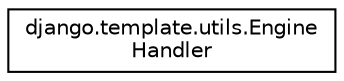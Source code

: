 digraph "Graphical Class Hierarchy"
{
 // LATEX_PDF_SIZE
  edge [fontname="Helvetica",fontsize="10",labelfontname="Helvetica",labelfontsize="10"];
  node [fontname="Helvetica",fontsize="10",shape=record];
  rankdir="LR";
  Node0 [label="django.template.utils.Engine\lHandler",height=0.2,width=0.4,color="black", fillcolor="white", style="filled",URL="$classdjango_1_1template_1_1utils_1_1_engine_handler.html",tooltip=" "];
}

